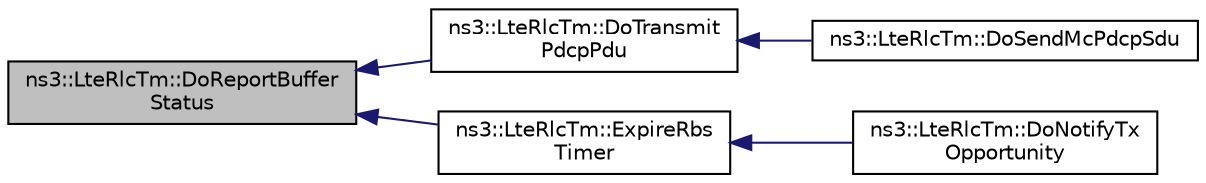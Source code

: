 digraph "ns3::LteRlcTm::DoReportBufferStatus"
{
  edge [fontname="Helvetica",fontsize="10",labelfontname="Helvetica",labelfontsize="10"];
  node [fontname="Helvetica",fontsize="10",shape=record];
  rankdir="LR";
  Node1 [label="ns3::LteRlcTm::DoReportBuffer\lStatus",height=0.2,width=0.4,color="black", fillcolor="grey75", style="filled", fontcolor="black"];
  Node1 -> Node2 [dir="back",color="midnightblue",fontsize="10",style="solid"];
  Node2 [label="ns3::LteRlcTm::DoTransmit\lPdcpPdu",height=0.2,width=0.4,color="black", fillcolor="white", style="filled",URL="$d1/d86/classns3_1_1LteRlcTm.html#a9c3f90afde1ca6665a9744a648e1dc9b"];
  Node2 -> Node3 [dir="back",color="midnightblue",fontsize="10",style="solid"];
  Node3 [label="ns3::LteRlcTm::DoSendMcPdcpSdu",height=0.2,width=0.4,color="black", fillcolor="white", style="filled",URL="$d1/d86/classns3_1_1LteRlcTm.html#a725a015757a5798f39deb2a5e400cf7c"];
  Node1 -> Node4 [dir="back",color="midnightblue",fontsize="10",style="solid"];
  Node4 [label="ns3::LteRlcTm::ExpireRbs\lTimer",height=0.2,width=0.4,color="black", fillcolor="white", style="filled",URL="$d1/d86/classns3_1_1LteRlcTm.html#a7024f02eff50e3804b07027f0826a784"];
  Node4 -> Node5 [dir="back",color="midnightblue",fontsize="10",style="solid"];
  Node5 [label="ns3::LteRlcTm::DoNotifyTx\lOpportunity",height=0.2,width=0.4,color="black", fillcolor="white", style="filled",URL="$d1/d86/classns3_1_1LteRlcTm.html#aeb4bc654a99335459259c0f69650f79b"];
}
